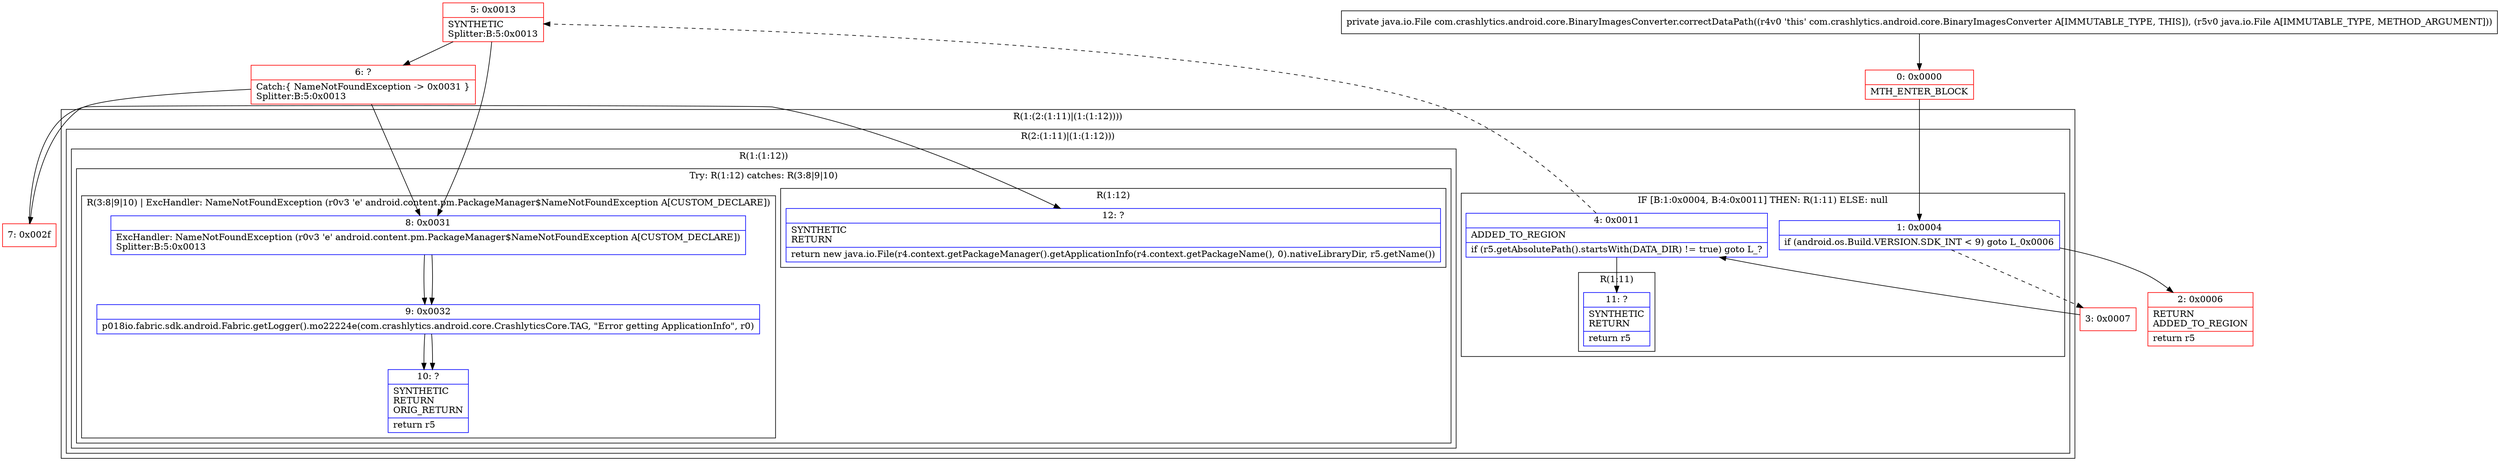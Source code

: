 digraph "CFG forcom.crashlytics.android.core.BinaryImagesConverter.correctDataPath(Ljava\/io\/File;)Ljava\/io\/File;" {
subgraph cluster_Region_1067645278 {
label = "R(1:(2:(1:11)|(1:(1:12))))";
node [shape=record,color=blue];
subgraph cluster_Region_1283407724 {
label = "R(2:(1:11)|(1:(1:12)))";
node [shape=record,color=blue];
subgraph cluster_IfRegion_1544976390 {
label = "IF [B:1:0x0004, B:4:0x0011] THEN: R(1:11) ELSE: null";
node [shape=record,color=blue];
Node_1 [shape=record,label="{1\:\ 0x0004|if (android.os.Build.VERSION.SDK_INT \< 9) goto L_0x0006\l}"];
Node_4 [shape=record,label="{4\:\ 0x0011|ADDED_TO_REGION\l|if (r5.getAbsolutePath().startsWith(DATA_DIR) != true) goto L_?\l}"];
subgraph cluster_Region_1458011783 {
label = "R(1:11)";
node [shape=record,color=blue];
Node_11 [shape=record,label="{11\:\ ?|SYNTHETIC\lRETURN\l|return r5\l}"];
}
}
subgraph cluster_Region_2124879116 {
label = "R(1:(1:12))";
node [shape=record,color=blue];
subgraph cluster_TryCatchRegion_1259782635 {
label = "Try: R(1:12) catches: R(3:8|9|10)";
node [shape=record,color=blue];
subgraph cluster_Region_607082183 {
label = "R(1:12)";
node [shape=record,color=blue];
Node_12 [shape=record,label="{12\:\ ?|SYNTHETIC\lRETURN\l|return new java.io.File(r4.context.getPackageManager().getApplicationInfo(r4.context.getPackageName(), 0).nativeLibraryDir, r5.getName())\l}"];
}
subgraph cluster_Region_1230051203 {
label = "R(3:8|9|10) | ExcHandler: NameNotFoundException (r0v3 'e' android.content.pm.PackageManager$NameNotFoundException A[CUSTOM_DECLARE])\l";
node [shape=record,color=blue];
Node_8 [shape=record,label="{8\:\ 0x0031|ExcHandler: NameNotFoundException (r0v3 'e' android.content.pm.PackageManager$NameNotFoundException A[CUSTOM_DECLARE])\lSplitter:B:5:0x0013\l}"];
Node_9 [shape=record,label="{9\:\ 0x0032|p018io.fabric.sdk.android.Fabric.getLogger().mo22224e(com.crashlytics.android.core.CrashlyticsCore.TAG, \"Error getting ApplicationInfo\", r0)\l}"];
Node_10 [shape=record,label="{10\:\ ?|SYNTHETIC\lRETURN\lORIG_RETURN\l|return r5\l}"];
}
}
}
}
}
subgraph cluster_Region_1230051203 {
label = "R(3:8|9|10) | ExcHandler: NameNotFoundException (r0v3 'e' android.content.pm.PackageManager$NameNotFoundException A[CUSTOM_DECLARE])\l";
node [shape=record,color=blue];
Node_8 [shape=record,label="{8\:\ 0x0031|ExcHandler: NameNotFoundException (r0v3 'e' android.content.pm.PackageManager$NameNotFoundException A[CUSTOM_DECLARE])\lSplitter:B:5:0x0013\l}"];
Node_9 [shape=record,label="{9\:\ 0x0032|p018io.fabric.sdk.android.Fabric.getLogger().mo22224e(com.crashlytics.android.core.CrashlyticsCore.TAG, \"Error getting ApplicationInfo\", r0)\l}"];
Node_10 [shape=record,label="{10\:\ ?|SYNTHETIC\lRETURN\lORIG_RETURN\l|return r5\l}"];
}
Node_0 [shape=record,color=red,label="{0\:\ 0x0000|MTH_ENTER_BLOCK\l}"];
Node_2 [shape=record,color=red,label="{2\:\ 0x0006|RETURN\lADDED_TO_REGION\l|return r5\l}"];
Node_3 [shape=record,color=red,label="{3\:\ 0x0007}"];
Node_5 [shape=record,color=red,label="{5\:\ 0x0013|SYNTHETIC\lSplitter:B:5:0x0013\l}"];
Node_6 [shape=record,color=red,label="{6\:\ ?|Catch:\{ NameNotFoundException \-\> 0x0031 \}\lSplitter:B:5:0x0013\l}"];
Node_7 [shape=record,color=red,label="{7\:\ 0x002f}"];
MethodNode[shape=record,label="{private java.io.File com.crashlytics.android.core.BinaryImagesConverter.correctDataPath((r4v0 'this' com.crashlytics.android.core.BinaryImagesConverter A[IMMUTABLE_TYPE, THIS]), (r5v0 java.io.File A[IMMUTABLE_TYPE, METHOD_ARGUMENT])) }"];
MethodNode -> Node_0;
Node_1 -> Node_2;
Node_1 -> Node_3[style=dashed];
Node_4 -> Node_5[style=dashed];
Node_4 -> Node_11;
Node_8 -> Node_9;
Node_9 -> Node_10;
Node_8 -> Node_9;
Node_9 -> Node_10;
Node_0 -> Node_1;
Node_3 -> Node_4;
Node_5 -> Node_6;
Node_5 -> Node_8;
Node_6 -> Node_7;
Node_6 -> Node_8;
Node_7 -> Node_12;
}

